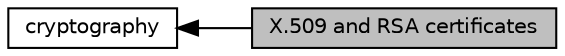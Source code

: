 digraph "X.509 and RSA certificates"
{
  edge [fontname="Helvetica",fontsize="10",labelfontname="Helvetica",labelfontsize="10"];
  node [fontname="Helvetica",fontsize="10",shape=box];
  rankdir=LR;
  Node2 [label="cryptography",height=0.2,width=0.4,color="black", fillcolor="white", style="filled",URL="$d5/dfc/group__crypto.html",tooltip="Depends on general utilities and either OpenSSL or Intel ippcp."];
  Node1 [label="X.509 and RSA certificates",height=0.2,width=0.4,color="black", fillcolor="grey75", style="filled", fontcolor="black",tooltip="Certificate encoding using PEM format: https://tools.ietf.org/html/rfc7468."];
  Node2->Node1 [shape=plaintext, dir="back", style="solid"];
}
